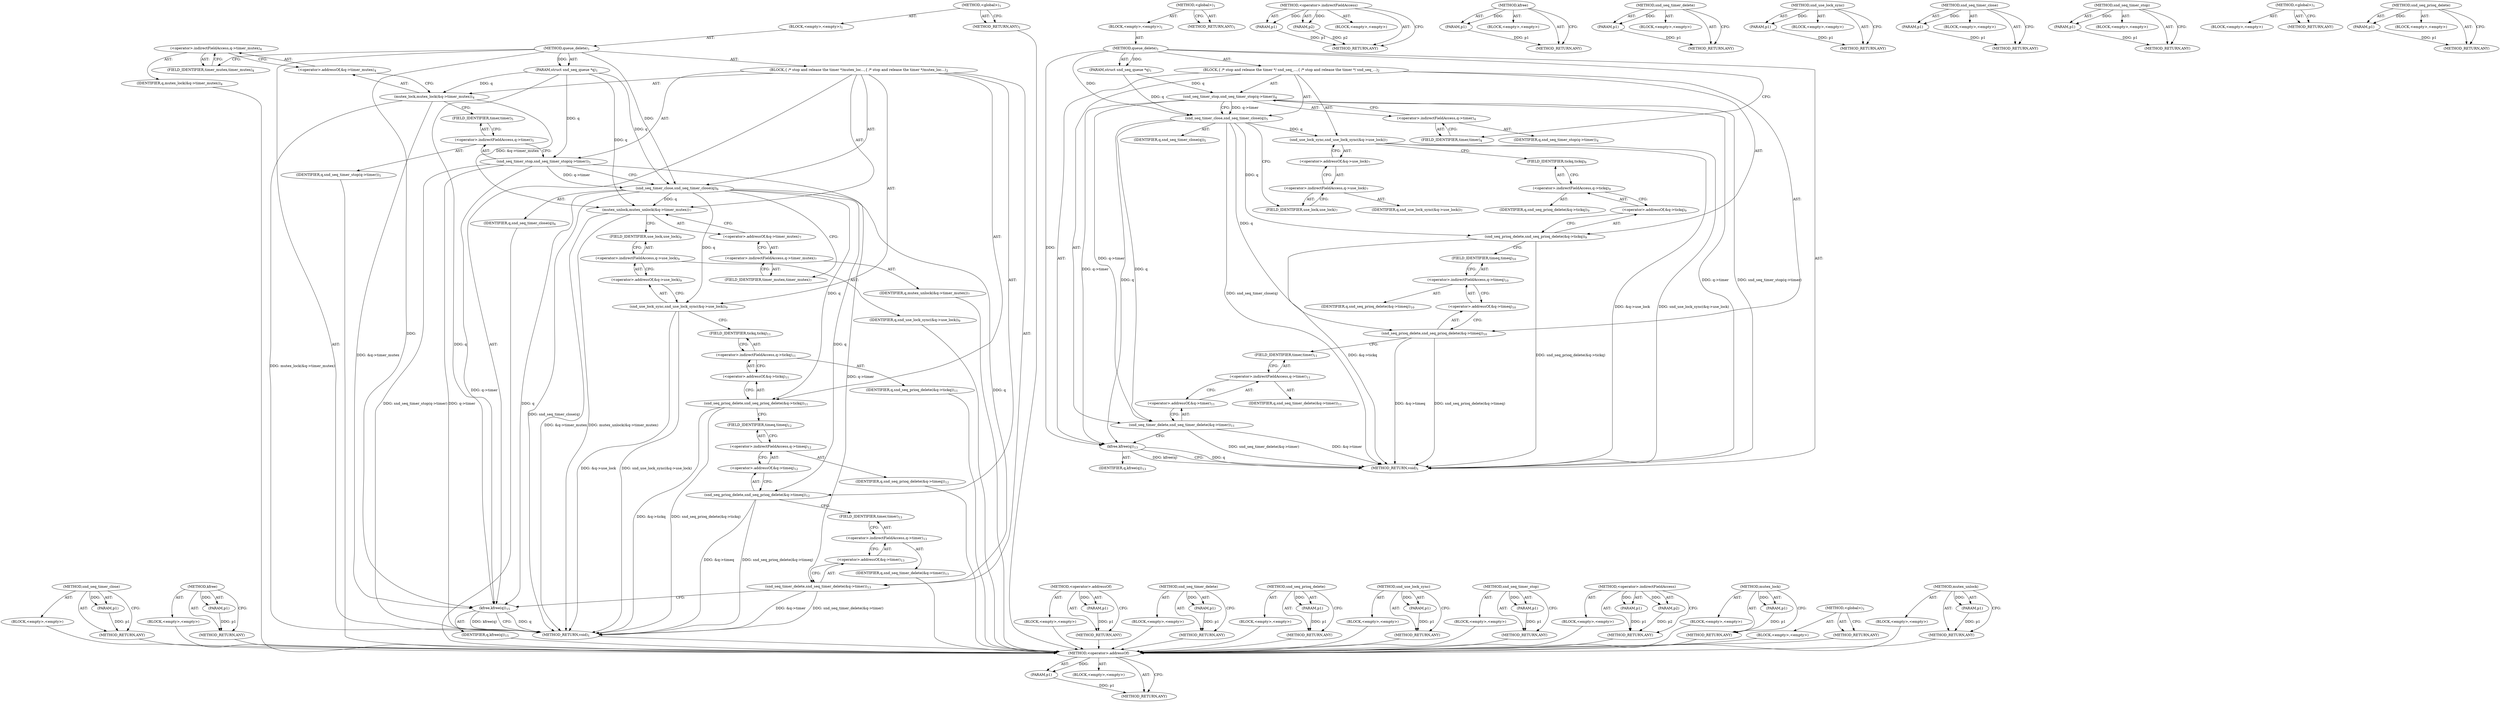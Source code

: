 digraph "mutex_unlock" {
vulnerable_73 [label=<(METHOD,&lt;operator&gt;.addressOf)>];
vulnerable_74 [label=<(PARAM,p1)>];
vulnerable_75 [label=<(BLOCK,&lt;empty&gt;,&lt;empty&gt;)>];
vulnerable_76 [label=<(METHOD_RETURN,ANY)>];
vulnerable_6 [label=<(METHOD,&lt;global&gt;)<SUB>1</SUB>>];
vulnerable_7 [label=<(BLOCK,&lt;empty&gt;,&lt;empty&gt;)<SUB>1</SUB>>];
vulnerable_8 [label=<(METHOD,queue_delete)<SUB>1</SUB>>];
vulnerable_9 [label=<(PARAM,struct snd_seq_queue *q)<SUB>1</SUB>>];
vulnerable_10 [label=<(BLOCK,{
 	/* stop and release the timer */
 	snd_seq_...,{
 	/* stop and release the timer */
 	snd_seq_...)<SUB>2</SUB>>];
vulnerable_11 [label=<(snd_seq_timer_stop,snd_seq_timer_stop(q-&gt;timer))<SUB>4</SUB>>];
vulnerable_12 [label=<(&lt;operator&gt;.indirectFieldAccess,q-&gt;timer)<SUB>4</SUB>>];
vulnerable_13 [label=<(IDENTIFIER,q,snd_seq_timer_stop(q-&gt;timer))<SUB>4</SUB>>];
vulnerable_14 [label=<(FIELD_IDENTIFIER,timer,timer)<SUB>4</SUB>>];
vulnerable_15 [label=<(snd_seq_timer_close,snd_seq_timer_close(q))<SUB>5</SUB>>];
vulnerable_16 [label=<(IDENTIFIER,q,snd_seq_timer_close(q))<SUB>5</SUB>>];
vulnerable_17 [label=<(snd_use_lock_sync,snd_use_lock_sync(&amp;q-&gt;use_lock))<SUB>7</SUB>>];
vulnerable_18 [label=<(&lt;operator&gt;.addressOf,&amp;q-&gt;use_lock)<SUB>7</SUB>>];
vulnerable_19 [label=<(&lt;operator&gt;.indirectFieldAccess,q-&gt;use_lock)<SUB>7</SUB>>];
vulnerable_20 [label=<(IDENTIFIER,q,snd_use_lock_sync(&amp;q-&gt;use_lock))<SUB>7</SUB>>];
vulnerable_21 [label=<(FIELD_IDENTIFIER,use_lock,use_lock)<SUB>7</SUB>>];
vulnerable_22 [label=<(snd_seq_prioq_delete,snd_seq_prioq_delete(&amp;q-&gt;tickq))<SUB>9</SUB>>];
vulnerable_23 [label=<(&lt;operator&gt;.addressOf,&amp;q-&gt;tickq)<SUB>9</SUB>>];
vulnerable_24 [label=<(&lt;operator&gt;.indirectFieldAccess,q-&gt;tickq)<SUB>9</SUB>>];
vulnerable_25 [label=<(IDENTIFIER,q,snd_seq_prioq_delete(&amp;q-&gt;tickq))<SUB>9</SUB>>];
vulnerable_26 [label=<(FIELD_IDENTIFIER,tickq,tickq)<SUB>9</SUB>>];
vulnerable_27 [label=<(snd_seq_prioq_delete,snd_seq_prioq_delete(&amp;q-&gt;timeq))<SUB>10</SUB>>];
vulnerable_28 [label=<(&lt;operator&gt;.addressOf,&amp;q-&gt;timeq)<SUB>10</SUB>>];
vulnerable_29 [label=<(&lt;operator&gt;.indirectFieldAccess,q-&gt;timeq)<SUB>10</SUB>>];
vulnerable_30 [label=<(IDENTIFIER,q,snd_seq_prioq_delete(&amp;q-&gt;timeq))<SUB>10</SUB>>];
vulnerable_31 [label=<(FIELD_IDENTIFIER,timeq,timeq)<SUB>10</SUB>>];
vulnerable_32 [label=<(snd_seq_timer_delete,snd_seq_timer_delete(&amp;q-&gt;timer))<SUB>11</SUB>>];
vulnerable_33 [label=<(&lt;operator&gt;.addressOf,&amp;q-&gt;timer)<SUB>11</SUB>>];
vulnerable_34 [label=<(&lt;operator&gt;.indirectFieldAccess,q-&gt;timer)<SUB>11</SUB>>];
vulnerable_35 [label=<(IDENTIFIER,q,snd_seq_timer_delete(&amp;q-&gt;timer))<SUB>11</SUB>>];
vulnerable_36 [label=<(FIELD_IDENTIFIER,timer,timer)<SUB>11</SUB>>];
vulnerable_37 [label=<(kfree,kfree(q))<SUB>13</SUB>>];
vulnerable_38 [label=<(IDENTIFIER,q,kfree(q))<SUB>13</SUB>>];
vulnerable_39 [label=<(METHOD_RETURN,void)<SUB>1</SUB>>];
vulnerable_41 [label=<(METHOD_RETURN,ANY)<SUB>1</SUB>>];
vulnerable_60 [label=<(METHOD,&lt;operator&gt;.indirectFieldAccess)>];
vulnerable_61 [label=<(PARAM,p1)>];
vulnerable_62 [label=<(PARAM,p2)>];
vulnerable_63 [label=<(BLOCK,&lt;empty&gt;,&lt;empty&gt;)>];
vulnerable_64 [label=<(METHOD_RETURN,ANY)>];
vulnerable_85 [label=<(METHOD,kfree)>];
vulnerable_86 [label=<(PARAM,p1)>];
vulnerable_87 [label=<(BLOCK,&lt;empty&gt;,&lt;empty&gt;)>];
vulnerable_88 [label=<(METHOD_RETURN,ANY)>];
vulnerable_81 [label=<(METHOD,snd_seq_timer_delete)>];
vulnerable_82 [label=<(PARAM,p1)>];
vulnerable_83 [label=<(BLOCK,&lt;empty&gt;,&lt;empty&gt;)>];
vulnerable_84 [label=<(METHOD_RETURN,ANY)>];
vulnerable_69 [label=<(METHOD,snd_use_lock_sync)>];
vulnerable_70 [label=<(PARAM,p1)>];
vulnerable_71 [label=<(BLOCK,&lt;empty&gt;,&lt;empty&gt;)>];
vulnerable_72 [label=<(METHOD_RETURN,ANY)>];
vulnerable_65 [label=<(METHOD,snd_seq_timer_close)>];
vulnerable_66 [label=<(PARAM,p1)>];
vulnerable_67 [label=<(BLOCK,&lt;empty&gt;,&lt;empty&gt;)>];
vulnerable_68 [label=<(METHOD_RETURN,ANY)>];
vulnerable_56 [label=<(METHOD,snd_seq_timer_stop)>];
vulnerable_57 [label=<(PARAM,p1)>];
vulnerable_58 [label=<(BLOCK,&lt;empty&gt;,&lt;empty&gt;)>];
vulnerable_59 [label=<(METHOD_RETURN,ANY)>];
vulnerable_50 [label=<(METHOD,&lt;global&gt;)<SUB>1</SUB>>];
vulnerable_51 [label=<(BLOCK,&lt;empty&gt;,&lt;empty&gt;)>];
vulnerable_52 [label=<(METHOD_RETURN,ANY)>];
vulnerable_77 [label=<(METHOD,snd_seq_prioq_delete)>];
vulnerable_78 [label=<(PARAM,p1)>];
vulnerable_79 [label=<(BLOCK,&lt;empty&gt;,&lt;empty&gt;)>];
vulnerable_80 [label=<(METHOD_RETURN,ANY)>];
fixed_83 [label=<(METHOD,snd_seq_timer_close)>];
fixed_84 [label=<(PARAM,p1)>];
fixed_85 [label=<(BLOCK,&lt;empty&gt;,&lt;empty&gt;)>];
fixed_86 [label=<(METHOD_RETURN,ANY)>];
fixed_103 [label=<(METHOD,kfree)>];
fixed_104 [label=<(PARAM,p1)>];
fixed_105 [label=<(BLOCK,&lt;empty&gt;,&lt;empty&gt;)>];
fixed_106 [label=<(METHOD_RETURN,ANY)>];
fixed_6 [label=<(METHOD,&lt;global&gt;)<SUB>1</SUB>>];
fixed_7 [label=<(BLOCK,&lt;empty&gt;,&lt;empty&gt;)<SUB>1</SUB>>];
fixed_8 [label=<(METHOD,queue_delete)<SUB>1</SUB>>];
fixed_9 [label=<(PARAM,struct snd_seq_queue *q)<SUB>1</SUB>>];
fixed_10 [label=<(BLOCK,{
 	/* stop and release the timer */
	mutex_loc...,{
 	/* stop and release the timer */
	mutex_loc...)<SUB>2</SUB>>];
fixed_11 [label=<(mutex_lock,mutex_lock(&amp;q-&gt;timer_mutex))<SUB>4</SUB>>];
fixed_12 [label=<(&lt;operator&gt;.addressOf,&amp;q-&gt;timer_mutex)<SUB>4</SUB>>];
fixed_13 [label=<(&lt;operator&gt;.indirectFieldAccess,q-&gt;timer_mutex)<SUB>4</SUB>>];
fixed_14 [label=<(IDENTIFIER,q,mutex_lock(&amp;q-&gt;timer_mutex))<SUB>4</SUB>>];
fixed_15 [label=<(FIELD_IDENTIFIER,timer_mutex,timer_mutex)<SUB>4</SUB>>];
fixed_16 [label=<(snd_seq_timer_stop,snd_seq_timer_stop(q-&gt;timer))<SUB>5</SUB>>];
fixed_17 [label=<(&lt;operator&gt;.indirectFieldAccess,q-&gt;timer)<SUB>5</SUB>>];
fixed_18 [label=<(IDENTIFIER,q,snd_seq_timer_stop(q-&gt;timer))<SUB>5</SUB>>];
fixed_19 [label=<(FIELD_IDENTIFIER,timer,timer)<SUB>5</SUB>>];
fixed_20 [label=<(snd_seq_timer_close,snd_seq_timer_close(q))<SUB>6</SUB>>];
fixed_21 [label=<(IDENTIFIER,q,snd_seq_timer_close(q))<SUB>6</SUB>>];
fixed_22 [label=<(mutex_unlock,mutex_unlock(&amp;q-&gt;timer_mutex))<SUB>7</SUB>>];
fixed_23 [label=<(&lt;operator&gt;.addressOf,&amp;q-&gt;timer_mutex)<SUB>7</SUB>>];
fixed_24 [label=<(&lt;operator&gt;.indirectFieldAccess,q-&gt;timer_mutex)<SUB>7</SUB>>];
fixed_25 [label=<(IDENTIFIER,q,mutex_unlock(&amp;q-&gt;timer_mutex))<SUB>7</SUB>>];
fixed_26 [label=<(FIELD_IDENTIFIER,timer_mutex,timer_mutex)<SUB>7</SUB>>];
fixed_27 [label=<(snd_use_lock_sync,snd_use_lock_sync(&amp;q-&gt;use_lock))<SUB>9</SUB>>];
fixed_28 [label=<(&lt;operator&gt;.addressOf,&amp;q-&gt;use_lock)<SUB>9</SUB>>];
fixed_29 [label=<(&lt;operator&gt;.indirectFieldAccess,q-&gt;use_lock)<SUB>9</SUB>>];
fixed_30 [label=<(IDENTIFIER,q,snd_use_lock_sync(&amp;q-&gt;use_lock))<SUB>9</SUB>>];
fixed_31 [label=<(FIELD_IDENTIFIER,use_lock,use_lock)<SUB>9</SUB>>];
fixed_32 [label=<(snd_seq_prioq_delete,snd_seq_prioq_delete(&amp;q-&gt;tickq))<SUB>11</SUB>>];
fixed_33 [label=<(&lt;operator&gt;.addressOf,&amp;q-&gt;tickq)<SUB>11</SUB>>];
fixed_34 [label=<(&lt;operator&gt;.indirectFieldAccess,q-&gt;tickq)<SUB>11</SUB>>];
fixed_35 [label=<(IDENTIFIER,q,snd_seq_prioq_delete(&amp;q-&gt;tickq))<SUB>11</SUB>>];
fixed_36 [label=<(FIELD_IDENTIFIER,tickq,tickq)<SUB>11</SUB>>];
fixed_37 [label=<(snd_seq_prioq_delete,snd_seq_prioq_delete(&amp;q-&gt;timeq))<SUB>12</SUB>>];
fixed_38 [label=<(&lt;operator&gt;.addressOf,&amp;q-&gt;timeq)<SUB>12</SUB>>];
fixed_39 [label=<(&lt;operator&gt;.indirectFieldAccess,q-&gt;timeq)<SUB>12</SUB>>];
fixed_40 [label=<(IDENTIFIER,q,snd_seq_prioq_delete(&amp;q-&gt;timeq))<SUB>12</SUB>>];
fixed_41 [label=<(FIELD_IDENTIFIER,timeq,timeq)<SUB>12</SUB>>];
fixed_42 [label=<(snd_seq_timer_delete,snd_seq_timer_delete(&amp;q-&gt;timer))<SUB>13</SUB>>];
fixed_43 [label=<(&lt;operator&gt;.addressOf,&amp;q-&gt;timer)<SUB>13</SUB>>];
fixed_44 [label=<(&lt;operator&gt;.indirectFieldAccess,q-&gt;timer)<SUB>13</SUB>>];
fixed_45 [label=<(IDENTIFIER,q,snd_seq_timer_delete(&amp;q-&gt;timer))<SUB>13</SUB>>];
fixed_46 [label=<(FIELD_IDENTIFIER,timer,timer)<SUB>13</SUB>>];
fixed_47 [label=<(kfree,kfree(q))<SUB>15</SUB>>];
fixed_48 [label=<(IDENTIFIER,q,kfree(q))<SUB>15</SUB>>];
fixed_49 [label=<(METHOD_RETURN,void)<SUB>1</SUB>>];
fixed_51 [label=<(METHOD_RETURN,ANY)<SUB>1</SUB>>];
fixed_70 [label=<(METHOD,&lt;operator&gt;.addressOf)>];
fixed_71 [label=<(PARAM,p1)>];
fixed_72 [label=<(BLOCK,&lt;empty&gt;,&lt;empty&gt;)>];
fixed_73 [label=<(METHOD_RETURN,ANY)>];
fixed_99 [label=<(METHOD,snd_seq_timer_delete)>];
fixed_100 [label=<(PARAM,p1)>];
fixed_101 [label=<(BLOCK,&lt;empty&gt;,&lt;empty&gt;)>];
fixed_102 [label=<(METHOD_RETURN,ANY)>];
fixed_95 [label=<(METHOD,snd_seq_prioq_delete)>];
fixed_96 [label=<(PARAM,p1)>];
fixed_97 [label=<(BLOCK,&lt;empty&gt;,&lt;empty&gt;)>];
fixed_98 [label=<(METHOD_RETURN,ANY)>];
fixed_91 [label=<(METHOD,snd_use_lock_sync)>];
fixed_92 [label=<(PARAM,p1)>];
fixed_93 [label=<(BLOCK,&lt;empty&gt;,&lt;empty&gt;)>];
fixed_94 [label=<(METHOD_RETURN,ANY)>];
fixed_79 [label=<(METHOD,snd_seq_timer_stop)>];
fixed_80 [label=<(PARAM,p1)>];
fixed_81 [label=<(BLOCK,&lt;empty&gt;,&lt;empty&gt;)>];
fixed_82 [label=<(METHOD_RETURN,ANY)>];
fixed_74 [label=<(METHOD,&lt;operator&gt;.indirectFieldAccess)>];
fixed_75 [label=<(PARAM,p1)>];
fixed_76 [label=<(PARAM,p2)>];
fixed_77 [label=<(BLOCK,&lt;empty&gt;,&lt;empty&gt;)>];
fixed_78 [label=<(METHOD_RETURN,ANY)>];
fixed_66 [label=<(METHOD,mutex_lock)>];
fixed_67 [label=<(PARAM,p1)>];
fixed_68 [label=<(BLOCK,&lt;empty&gt;,&lt;empty&gt;)>];
fixed_69 [label=<(METHOD_RETURN,ANY)>];
fixed_60 [label=<(METHOD,&lt;global&gt;)<SUB>1</SUB>>];
fixed_61 [label=<(BLOCK,&lt;empty&gt;,&lt;empty&gt;)>];
fixed_62 [label=<(METHOD_RETURN,ANY)>];
fixed_87 [label=<(METHOD,mutex_unlock)>];
fixed_88 [label=<(PARAM,p1)>];
fixed_89 [label=<(BLOCK,&lt;empty&gt;,&lt;empty&gt;)>];
fixed_90 [label=<(METHOD_RETURN,ANY)>];
vulnerable_73 -> vulnerable_74  [key=0, label="AST: "];
vulnerable_73 -> vulnerable_74  [key=1, label="DDG: "];
vulnerable_73 -> vulnerable_75  [key=0, label="AST: "];
vulnerable_73 -> vulnerable_76  [key=0, label="AST: "];
vulnerable_73 -> vulnerable_76  [key=1, label="CFG: "];
vulnerable_74 -> vulnerable_76  [key=0, label="DDG: p1"];
vulnerable_6 -> vulnerable_7  [key=0, label="AST: "];
vulnerable_6 -> vulnerable_41  [key=0, label="AST: "];
vulnerable_6 -> vulnerable_41  [key=1, label="CFG: "];
vulnerable_7 -> vulnerable_8  [key=0, label="AST: "];
vulnerable_8 -> vulnerable_9  [key=0, label="AST: "];
vulnerable_8 -> vulnerable_9  [key=1, label="DDG: "];
vulnerable_8 -> vulnerable_10  [key=0, label="AST: "];
vulnerable_8 -> vulnerable_39  [key=0, label="AST: "];
vulnerable_8 -> vulnerable_14  [key=0, label="CFG: "];
vulnerable_8 -> vulnerable_15  [key=0, label="DDG: "];
vulnerable_8 -> vulnerable_37  [key=0, label="DDG: "];
vulnerable_9 -> vulnerable_11  [key=0, label="DDG: q"];
vulnerable_9 -> vulnerable_15  [key=0, label="DDG: q"];
vulnerable_10 -> vulnerable_11  [key=0, label="AST: "];
vulnerable_10 -> vulnerable_15  [key=0, label="AST: "];
vulnerable_10 -> vulnerable_17  [key=0, label="AST: "];
vulnerable_10 -> vulnerable_22  [key=0, label="AST: "];
vulnerable_10 -> vulnerable_27  [key=0, label="AST: "];
vulnerable_10 -> vulnerable_32  [key=0, label="AST: "];
vulnerable_10 -> vulnerable_37  [key=0, label="AST: "];
vulnerable_11 -> vulnerable_12  [key=0, label="AST: "];
vulnerable_11 -> vulnerable_15  [key=0, label="CFG: "];
vulnerable_11 -> vulnerable_15  [key=1, label="DDG: q-&gt;timer"];
vulnerable_11 -> vulnerable_39  [key=0, label="DDG: q-&gt;timer"];
vulnerable_11 -> vulnerable_39  [key=1, label="DDG: snd_seq_timer_stop(q-&gt;timer)"];
vulnerable_11 -> vulnerable_32  [key=0, label="DDG: q-&gt;timer"];
vulnerable_11 -> vulnerable_37  [key=0, label="DDG: q-&gt;timer"];
vulnerable_12 -> vulnerable_13  [key=0, label="AST: "];
vulnerable_12 -> vulnerable_14  [key=0, label="AST: "];
vulnerable_12 -> vulnerable_11  [key=0, label="CFG: "];
vulnerable_14 -> vulnerable_12  [key=0, label="CFG: "];
vulnerable_15 -> vulnerable_16  [key=0, label="AST: "];
vulnerable_15 -> vulnerable_21  [key=0, label="CFG: "];
vulnerable_15 -> vulnerable_39  [key=0, label="DDG: snd_seq_timer_close(q)"];
vulnerable_15 -> vulnerable_17  [key=0, label="DDG: q"];
vulnerable_15 -> vulnerable_22  [key=0, label="DDG: q"];
vulnerable_15 -> vulnerable_27  [key=0, label="DDG: q"];
vulnerable_15 -> vulnerable_32  [key=0, label="DDG: q"];
vulnerable_15 -> vulnerable_37  [key=0, label="DDG: q"];
vulnerable_17 -> vulnerable_18  [key=0, label="AST: "];
vulnerable_17 -> vulnerable_26  [key=0, label="CFG: "];
vulnerable_17 -> vulnerable_39  [key=0, label="DDG: &amp;q-&gt;use_lock"];
vulnerable_17 -> vulnerable_39  [key=1, label="DDG: snd_use_lock_sync(&amp;q-&gt;use_lock)"];
vulnerable_18 -> vulnerable_19  [key=0, label="AST: "];
vulnerable_18 -> vulnerable_17  [key=0, label="CFG: "];
vulnerable_19 -> vulnerable_20  [key=0, label="AST: "];
vulnerable_19 -> vulnerable_21  [key=0, label="AST: "];
vulnerable_19 -> vulnerable_18  [key=0, label="CFG: "];
vulnerable_21 -> vulnerable_19  [key=0, label="CFG: "];
vulnerable_22 -> vulnerable_23  [key=0, label="AST: "];
vulnerable_22 -> vulnerable_31  [key=0, label="CFG: "];
vulnerable_22 -> vulnerable_39  [key=0, label="DDG: &amp;q-&gt;tickq"];
vulnerable_22 -> vulnerable_39  [key=1, label="DDG: snd_seq_prioq_delete(&amp;q-&gt;tickq)"];
vulnerable_23 -> vulnerable_24  [key=0, label="AST: "];
vulnerable_23 -> vulnerable_22  [key=0, label="CFG: "];
vulnerable_24 -> vulnerable_25  [key=0, label="AST: "];
vulnerable_24 -> vulnerable_26  [key=0, label="AST: "];
vulnerable_24 -> vulnerable_23  [key=0, label="CFG: "];
vulnerable_26 -> vulnerable_24  [key=0, label="CFG: "];
vulnerable_27 -> vulnerable_28  [key=0, label="AST: "];
vulnerable_27 -> vulnerable_36  [key=0, label="CFG: "];
vulnerable_27 -> vulnerable_39  [key=0, label="DDG: &amp;q-&gt;timeq"];
vulnerable_27 -> vulnerable_39  [key=1, label="DDG: snd_seq_prioq_delete(&amp;q-&gt;timeq)"];
vulnerable_28 -> vulnerable_29  [key=0, label="AST: "];
vulnerable_28 -> vulnerable_27  [key=0, label="CFG: "];
vulnerable_29 -> vulnerable_30  [key=0, label="AST: "];
vulnerable_29 -> vulnerable_31  [key=0, label="AST: "];
vulnerable_29 -> vulnerable_28  [key=0, label="CFG: "];
vulnerable_31 -> vulnerable_29  [key=0, label="CFG: "];
vulnerable_32 -> vulnerable_33  [key=0, label="AST: "];
vulnerable_32 -> vulnerable_37  [key=0, label="CFG: "];
vulnerable_32 -> vulnerable_39  [key=0, label="DDG: &amp;q-&gt;timer"];
vulnerable_32 -> vulnerable_39  [key=1, label="DDG: snd_seq_timer_delete(&amp;q-&gt;timer)"];
vulnerable_33 -> vulnerable_34  [key=0, label="AST: "];
vulnerable_33 -> vulnerable_32  [key=0, label="CFG: "];
vulnerable_34 -> vulnerable_35  [key=0, label="AST: "];
vulnerable_34 -> vulnerable_36  [key=0, label="AST: "];
vulnerable_34 -> vulnerable_33  [key=0, label="CFG: "];
vulnerable_36 -> vulnerable_34  [key=0, label="CFG: "];
vulnerable_37 -> vulnerable_38  [key=0, label="AST: "];
vulnerable_37 -> vulnerable_39  [key=0, label="CFG: "];
vulnerable_37 -> vulnerable_39  [key=1, label="DDG: q"];
vulnerable_37 -> vulnerable_39  [key=2, label="DDG: kfree(q)"];
vulnerable_60 -> vulnerable_61  [key=0, label="AST: "];
vulnerable_60 -> vulnerable_61  [key=1, label="DDG: "];
vulnerable_60 -> vulnerable_63  [key=0, label="AST: "];
vulnerable_60 -> vulnerable_62  [key=0, label="AST: "];
vulnerable_60 -> vulnerable_62  [key=1, label="DDG: "];
vulnerable_60 -> vulnerable_64  [key=0, label="AST: "];
vulnerable_60 -> vulnerable_64  [key=1, label="CFG: "];
vulnerable_61 -> vulnerable_64  [key=0, label="DDG: p1"];
vulnerable_62 -> vulnerable_64  [key=0, label="DDG: p2"];
vulnerable_85 -> vulnerable_86  [key=0, label="AST: "];
vulnerable_85 -> vulnerable_86  [key=1, label="DDG: "];
vulnerable_85 -> vulnerable_87  [key=0, label="AST: "];
vulnerable_85 -> vulnerable_88  [key=0, label="AST: "];
vulnerable_85 -> vulnerable_88  [key=1, label="CFG: "];
vulnerable_86 -> vulnerable_88  [key=0, label="DDG: p1"];
vulnerable_81 -> vulnerable_82  [key=0, label="AST: "];
vulnerable_81 -> vulnerable_82  [key=1, label="DDG: "];
vulnerable_81 -> vulnerable_83  [key=0, label="AST: "];
vulnerable_81 -> vulnerable_84  [key=0, label="AST: "];
vulnerable_81 -> vulnerable_84  [key=1, label="CFG: "];
vulnerable_82 -> vulnerable_84  [key=0, label="DDG: p1"];
vulnerable_69 -> vulnerable_70  [key=0, label="AST: "];
vulnerable_69 -> vulnerable_70  [key=1, label="DDG: "];
vulnerable_69 -> vulnerable_71  [key=0, label="AST: "];
vulnerable_69 -> vulnerable_72  [key=0, label="AST: "];
vulnerable_69 -> vulnerable_72  [key=1, label="CFG: "];
vulnerable_70 -> vulnerable_72  [key=0, label="DDG: p1"];
vulnerable_65 -> vulnerable_66  [key=0, label="AST: "];
vulnerable_65 -> vulnerable_66  [key=1, label="DDG: "];
vulnerable_65 -> vulnerable_67  [key=0, label="AST: "];
vulnerable_65 -> vulnerable_68  [key=0, label="AST: "];
vulnerable_65 -> vulnerable_68  [key=1, label="CFG: "];
vulnerable_66 -> vulnerable_68  [key=0, label="DDG: p1"];
vulnerable_56 -> vulnerable_57  [key=0, label="AST: "];
vulnerable_56 -> vulnerable_57  [key=1, label="DDG: "];
vulnerable_56 -> vulnerable_58  [key=0, label="AST: "];
vulnerable_56 -> vulnerable_59  [key=0, label="AST: "];
vulnerable_56 -> vulnerable_59  [key=1, label="CFG: "];
vulnerable_57 -> vulnerable_59  [key=0, label="DDG: p1"];
vulnerable_50 -> vulnerable_51  [key=0, label="AST: "];
vulnerable_50 -> vulnerable_52  [key=0, label="AST: "];
vulnerable_50 -> vulnerable_52  [key=1, label="CFG: "];
vulnerable_77 -> vulnerable_78  [key=0, label="AST: "];
vulnerable_77 -> vulnerable_78  [key=1, label="DDG: "];
vulnerable_77 -> vulnerable_79  [key=0, label="AST: "];
vulnerable_77 -> vulnerable_80  [key=0, label="AST: "];
vulnerable_77 -> vulnerable_80  [key=1, label="CFG: "];
vulnerable_78 -> vulnerable_80  [key=0, label="DDG: p1"];
fixed_83 -> fixed_84  [key=0, label="AST: "];
fixed_83 -> fixed_84  [key=1, label="DDG: "];
fixed_83 -> fixed_85  [key=0, label="AST: "];
fixed_83 -> fixed_86  [key=0, label="AST: "];
fixed_83 -> fixed_86  [key=1, label="CFG: "];
fixed_84 -> fixed_86  [key=0, label="DDG: p1"];
fixed_85 -> vulnerable_73  [key=0];
fixed_86 -> vulnerable_73  [key=0];
fixed_103 -> fixed_104  [key=0, label="AST: "];
fixed_103 -> fixed_104  [key=1, label="DDG: "];
fixed_103 -> fixed_105  [key=0, label="AST: "];
fixed_103 -> fixed_106  [key=0, label="AST: "];
fixed_103 -> fixed_106  [key=1, label="CFG: "];
fixed_104 -> fixed_106  [key=0, label="DDG: p1"];
fixed_105 -> vulnerable_73  [key=0];
fixed_106 -> vulnerable_73  [key=0];
fixed_6 -> fixed_7  [key=0, label="AST: "];
fixed_6 -> fixed_51  [key=0, label="AST: "];
fixed_6 -> fixed_51  [key=1, label="CFG: "];
fixed_7 -> fixed_8  [key=0, label="AST: "];
fixed_8 -> fixed_9  [key=0, label="AST: "];
fixed_8 -> fixed_9  [key=1, label="DDG: "];
fixed_8 -> fixed_10  [key=0, label="AST: "];
fixed_8 -> fixed_49  [key=0, label="AST: "];
fixed_8 -> fixed_15  [key=0, label="CFG: "];
fixed_8 -> fixed_20  [key=0, label="DDG: "];
fixed_8 -> fixed_47  [key=0, label="DDG: "];
fixed_9 -> fixed_11  [key=0, label="DDG: q"];
fixed_9 -> fixed_16  [key=0, label="DDG: q"];
fixed_9 -> fixed_20  [key=0, label="DDG: q"];
fixed_9 -> fixed_22  [key=0, label="DDG: q"];
fixed_9 -> fixed_47  [key=0, label="DDG: q"];
fixed_10 -> fixed_11  [key=0, label="AST: "];
fixed_10 -> fixed_16  [key=0, label="AST: "];
fixed_10 -> fixed_20  [key=0, label="AST: "];
fixed_10 -> fixed_22  [key=0, label="AST: "];
fixed_10 -> fixed_27  [key=0, label="AST: "];
fixed_10 -> fixed_32  [key=0, label="AST: "];
fixed_10 -> fixed_37  [key=0, label="AST: "];
fixed_10 -> fixed_42  [key=0, label="AST: "];
fixed_10 -> fixed_47  [key=0, label="AST: "];
fixed_11 -> fixed_12  [key=0, label="AST: "];
fixed_11 -> fixed_19  [key=0, label="CFG: "];
fixed_11 -> fixed_49  [key=0, label="DDG: mutex_lock(&amp;q-&gt;timer_mutex)"];
fixed_11 -> fixed_22  [key=0, label="DDG: &amp;q-&gt;timer_mutex"];
fixed_11 -> fixed_47  [key=0, label="DDG: &amp;q-&gt;timer_mutex"];
fixed_12 -> fixed_13  [key=0, label="AST: "];
fixed_12 -> fixed_11  [key=0, label="CFG: "];
fixed_13 -> fixed_14  [key=0, label="AST: "];
fixed_13 -> fixed_15  [key=0, label="AST: "];
fixed_13 -> fixed_12  [key=0, label="CFG: "];
fixed_14 -> vulnerable_73  [key=0];
fixed_15 -> fixed_13  [key=0, label="CFG: "];
fixed_16 -> fixed_17  [key=0, label="AST: "];
fixed_16 -> fixed_20  [key=0, label="CFG: "];
fixed_16 -> fixed_20  [key=1, label="DDG: q-&gt;timer"];
fixed_16 -> fixed_49  [key=0, label="DDG: q-&gt;timer"];
fixed_16 -> fixed_49  [key=1, label="DDG: snd_seq_timer_stop(q-&gt;timer)"];
fixed_16 -> fixed_42  [key=0, label="DDG: q-&gt;timer"];
fixed_16 -> fixed_47  [key=0, label="DDG: q-&gt;timer"];
fixed_17 -> fixed_18  [key=0, label="AST: "];
fixed_17 -> fixed_19  [key=0, label="AST: "];
fixed_17 -> fixed_16  [key=0, label="CFG: "];
fixed_18 -> vulnerable_73  [key=0];
fixed_19 -> fixed_17  [key=0, label="CFG: "];
fixed_20 -> fixed_21  [key=0, label="AST: "];
fixed_20 -> fixed_26  [key=0, label="CFG: "];
fixed_20 -> fixed_49  [key=0, label="DDG: snd_seq_timer_close(q)"];
fixed_20 -> fixed_22  [key=0, label="DDG: q"];
fixed_20 -> fixed_27  [key=0, label="DDG: q"];
fixed_20 -> fixed_32  [key=0, label="DDG: q"];
fixed_20 -> fixed_37  [key=0, label="DDG: q"];
fixed_20 -> fixed_42  [key=0, label="DDG: q"];
fixed_20 -> fixed_47  [key=0, label="DDG: q"];
fixed_21 -> vulnerable_73  [key=0];
fixed_22 -> fixed_23  [key=0, label="AST: "];
fixed_22 -> fixed_31  [key=0, label="CFG: "];
fixed_22 -> fixed_49  [key=0, label="DDG: &amp;q-&gt;timer_mutex"];
fixed_22 -> fixed_49  [key=1, label="DDG: mutex_unlock(&amp;q-&gt;timer_mutex)"];
fixed_23 -> fixed_24  [key=0, label="AST: "];
fixed_23 -> fixed_22  [key=0, label="CFG: "];
fixed_24 -> fixed_25  [key=0, label="AST: "];
fixed_24 -> fixed_26  [key=0, label="AST: "];
fixed_24 -> fixed_23  [key=0, label="CFG: "];
fixed_25 -> vulnerable_73  [key=0];
fixed_26 -> fixed_24  [key=0, label="CFG: "];
fixed_27 -> fixed_28  [key=0, label="AST: "];
fixed_27 -> fixed_36  [key=0, label="CFG: "];
fixed_27 -> fixed_49  [key=0, label="DDG: &amp;q-&gt;use_lock"];
fixed_27 -> fixed_49  [key=1, label="DDG: snd_use_lock_sync(&amp;q-&gt;use_lock)"];
fixed_28 -> fixed_29  [key=0, label="AST: "];
fixed_28 -> fixed_27  [key=0, label="CFG: "];
fixed_29 -> fixed_30  [key=0, label="AST: "];
fixed_29 -> fixed_31  [key=0, label="AST: "];
fixed_29 -> fixed_28  [key=0, label="CFG: "];
fixed_30 -> vulnerable_73  [key=0];
fixed_31 -> fixed_29  [key=0, label="CFG: "];
fixed_32 -> fixed_33  [key=0, label="AST: "];
fixed_32 -> fixed_41  [key=0, label="CFG: "];
fixed_32 -> fixed_49  [key=0, label="DDG: &amp;q-&gt;tickq"];
fixed_32 -> fixed_49  [key=1, label="DDG: snd_seq_prioq_delete(&amp;q-&gt;tickq)"];
fixed_33 -> fixed_34  [key=0, label="AST: "];
fixed_33 -> fixed_32  [key=0, label="CFG: "];
fixed_34 -> fixed_35  [key=0, label="AST: "];
fixed_34 -> fixed_36  [key=0, label="AST: "];
fixed_34 -> fixed_33  [key=0, label="CFG: "];
fixed_35 -> vulnerable_73  [key=0];
fixed_36 -> fixed_34  [key=0, label="CFG: "];
fixed_37 -> fixed_38  [key=0, label="AST: "];
fixed_37 -> fixed_46  [key=0, label="CFG: "];
fixed_37 -> fixed_49  [key=0, label="DDG: &amp;q-&gt;timeq"];
fixed_37 -> fixed_49  [key=1, label="DDG: snd_seq_prioq_delete(&amp;q-&gt;timeq)"];
fixed_38 -> fixed_39  [key=0, label="AST: "];
fixed_38 -> fixed_37  [key=0, label="CFG: "];
fixed_39 -> fixed_40  [key=0, label="AST: "];
fixed_39 -> fixed_41  [key=0, label="AST: "];
fixed_39 -> fixed_38  [key=0, label="CFG: "];
fixed_40 -> vulnerable_73  [key=0];
fixed_41 -> fixed_39  [key=0, label="CFG: "];
fixed_42 -> fixed_43  [key=0, label="AST: "];
fixed_42 -> fixed_47  [key=0, label="CFG: "];
fixed_42 -> fixed_49  [key=0, label="DDG: &amp;q-&gt;timer"];
fixed_42 -> fixed_49  [key=1, label="DDG: snd_seq_timer_delete(&amp;q-&gt;timer)"];
fixed_43 -> fixed_44  [key=0, label="AST: "];
fixed_43 -> fixed_42  [key=0, label="CFG: "];
fixed_44 -> fixed_45  [key=0, label="AST: "];
fixed_44 -> fixed_46  [key=0, label="AST: "];
fixed_44 -> fixed_43  [key=0, label="CFG: "];
fixed_45 -> vulnerable_73  [key=0];
fixed_46 -> fixed_44  [key=0, label="CFG: "];
fixed_47 -> fixed_48  [key=0, label="AST: "];
fixed_47 -> fixed_49  [key=0, label="CFG: "];
fixed_47 -> fixed_49  [key=1, label="DDG: q"];
fixed_47 -> fixed_49  [key=2, label="DDG: kfree(q)"];
fixed_48 -> vulnerable_73  [key=0];
fixed_49 -> vulnerable_73  [key=0];
fixed_51 -> vulnerable_73  [key=0];
fixed_70 -> fixed_71  [key=0, label="AST: "];
fixed_70 -> fixed_71  [key=1, label="DDG: "];
fixed_70 -> fixed_72  [key=0, label="AST: "];
fixed_70 -> fixed_73  [key=0, label="AST: "];
fixed_70 -> fixed_73  [key=1, label="CFG: "];
fixed_71 -> fixed_73  [key=0, label="DDG: p1"];
fixed_72 -> vulnerable_73  [key=0];
fixed_73 -> vulnerable_73  [key=0];
fixed_99 -> fixed_100  [key=0, label="AST: "];
fixed_99 -> fixed_100  [key=1, label="DDG: "];
fixed_99 -> fixed_101  [key=0, label="AST: "];
fixed_99 -> fixed_102  [key=0, label="AST: "];
fixed_99 -> fixed_102  [key=1, label="CFG: "];
fixed_100 -> fixed_102  [key=0, label="DDG: p1"];
fixed_101 -> vulnerable_73  [key=0];
fixed_102 -> vulnerable_73  [key=0];
fixed_95 -> fixed_96  [key=0, label="AST: "];
fixed_95 -> fixed_96  [key=1, label="DDG: "];
fixed_95 -> fixed_97  [key=0, label="AST: "];
fixed_95 -> fixed_98  [key=0, label="AST: "];
fixed_95 -> fixed_98  [key=1, label="CFG: "];
fixed_96 -> fixed_98  [key=0, label="DDG: p1"];
fixed_97 -> vulnerable_73  [key=0];
fixed_98 -> vulnerable_73  [key=0];
fixed_91 -> fixed_92  [key=0, label="AST: "];
fixed_91 -> fixed_92  [key=1, label="DDG: "];
fixed_91 -> fixed_93  [key=0, label="AST: "];
fixed_91 -> fixed_94  [key=0, label="AST: "];
fixed_91 -> fixed_94  [key=1, label="CFG: "];
fixed_92 -> fixed_94  [key=0, label="DDG: p1"];
fixed_93 -> vulnerable_73  [key=0];
fixed_94 -> vulnerable_73  [key=0];
fixed_79 -> fixed_80  [key=0, label="AST: "];
fixed_79 -> fixed_80  [key=1, label="DDG: "];
fixed_79 -> fixed_81  [key=0, label="AST: "];
fixed_79 -> fixed_82  [key=0, label="AST: "];
fixed_79 -> fixed_82  [key=1, label="CFG: "];
fixed_80 -> fixed_82  [key=0, label="DDG: p1"];
fixed_81 -> vulnerable_73  [key=0];
fixed_82 -> vulnerable_73  [key=0];
fixed_74 -> fixed_75  [key=0, label="AST: "];
fixed_74 -> fixed_75  [key=1, label="DDG: "];
fixed_74 -> fixed_77  [key=0, label="AST: "];
fixed_74 -> fixed_76  [key=0, label="AST: "];
fixed_74 -> fixed_76  [key=1, label="DDG: "];
fixed_74 -> fixed_78  [key=0, label="AST: "];
fixed_74 -> fixed_78  [key=1, label="CFG: "];
fixed_75 -> fixed_78  [key=0, label="DDG: p1"];
fixed_76 -> fixed_78  [key=0, label="DDG: p2"];
fixed_77 -> vulnerable_73  [key=0];
fixed_78 -> vulnerable_73  [key=0];
fixed_66 -> fixed_67  [key=0, label="AST: "];
fixed_66 -> fixed_67  [key=1, label="DDG: "];
fixed_66 -> fixed_68  [key=0, label="AST: "];
fixed_66 -> fixed_69  [key=0, label="AST: "];
fixed_66 -> fixed_69  [key=1, label="CFG: "];
fixed_67 -> fixed_69  [key=0, label="DDG: p1"];
fixed_68 -> vulnerable_73  [key=0];
fixed_69 -> vulnerable_73  [key=0];
fixed_60 -> fixed_61  [key=0, label="AST: "];
fixed_60 -> fixed_62  [key=0, label="AST: "];
fixed_60 -> fixed_62  [key=1, label="CFG: "];
fixed_61 -> vulnerable_73  [key=0];
fixed_62 -> vulnerable_73  [key=0];
fixed_87 -> fixed_88  [key=0, label="AST: "];
fixed_87 -> fixed_88  [key=1, label="DDG: "];
fixed_87 -> fixed_89  [key=0, label="AST: "];
fixed_87 -> fixed_90  [key=0, label="AST: "];
fixed_87 -> fixed_90  [key=1, label="CFG: "];
fixed_88 -> fixed_90  [key=0, label="DDG: p1"];
fixed_89 -> vulnerable_73  [key=0];
fixed_90 -> vulnerable_73  [key=0];
}
